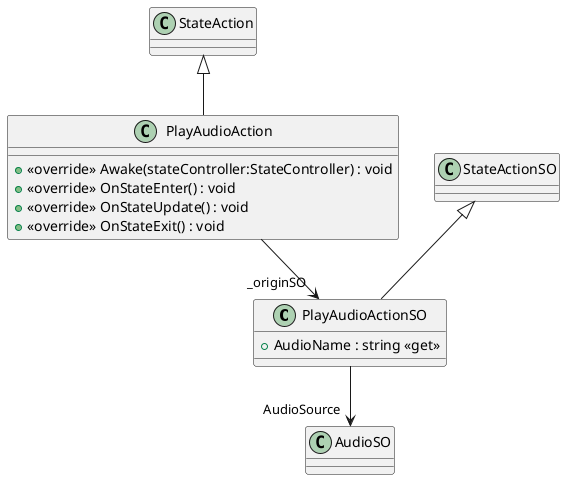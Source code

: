 @startuml
class PlayAudioActionSO {
    + AudioName : string <<get>>
}
class PlayAudioAction {
    + <<override>> Awake(stateController:StateController) : void
    + <<override>> OnStateEnter() : void
    + <<override>> OnStateUpdate() : void
    + <<override>> OnStateExit() : void
}
StateActionSO <|-- PlayAudioActionSO
PlayAudioActionSO --> "AudioSource" AudioSO
StateAction <|-- PlayAudioAction
PlayAudioAction --> "_originSO" PlayAudioActionSO
@enduml
